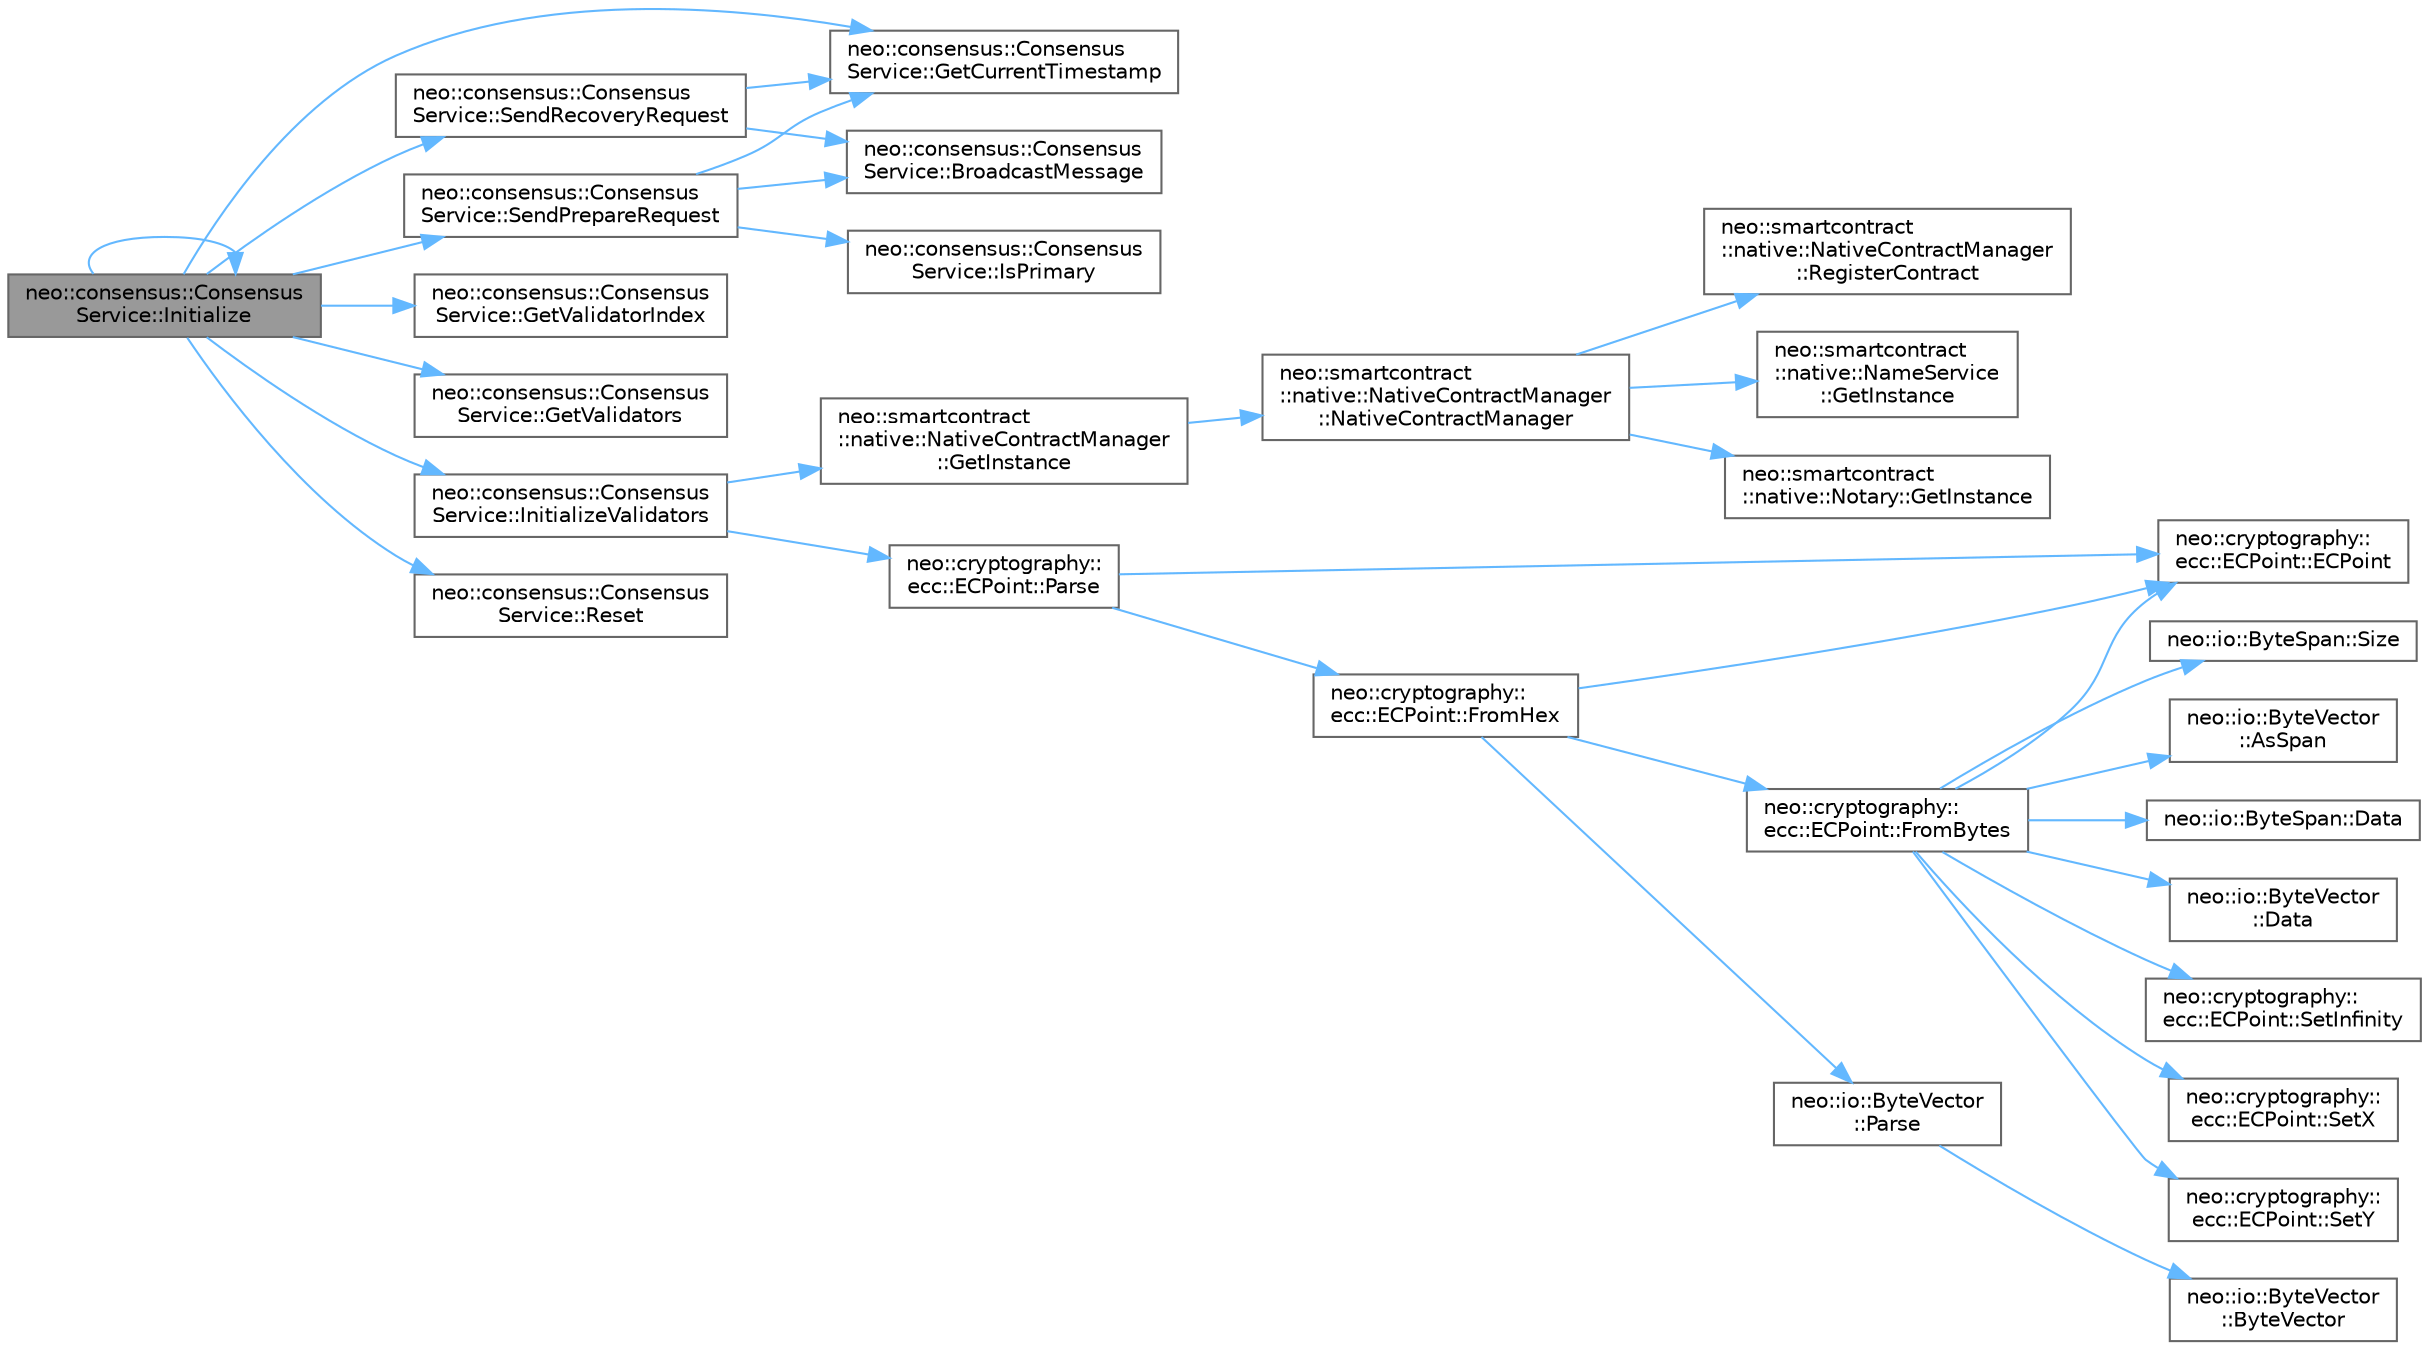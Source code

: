 digraph "neo::consensus::ConsensusService::Initialize"
{
 // LATEX_PDF_SIZE
  bgcolor="transparent";
  edge [fontname=Helvetica,fontsize=10,labelfontname=Helvetica,labelfontsize=10];
  node [fontname=Helvetica,fontsize=10,shape=box,height=0.2,width=0.4];
  rankdir="LR";
  Node1 [id="Node000001",label="neo::consensus::Consensus\lService::Initialize",height=0.2,width=0.4,color="gray40", fillcolor="grey60", style="filled", fontcolor="black",tooltip="Initializes the consensus."];
  Node1 -> Node2 [id="edge34_Node000001_Node000002",color="steelblue1",style="solid",tooltip=" "];
  Node2 [id="Node000002",label="neo::consensus::Consensus\lService::GetCurrentTimestamp",height=0.2,width=0.4,color="grey40", fillcolor="white", style="filled",URL="$classneo_1_1consensus_1_1_consensus_service.html#aedb439ce9277df384ff3b06ffedb26c5",tooltip="Gets the current timestamp."];
  Node1 -> Node3 [id="edge35_Node000001_Node000003",color="steelblue1",style="solid",tooltip=" "];
  Node3 [id="Node000003",label="neo::consensus::Consensus\lService::GetValidatorIndex",height=0.2,width=0.4,color="grey40", fillcolor="white", style="filled",URL="$classneo_1_1consensus_1_1_consensus_service.html#ac49a28f8a457876dd3824ffc7346566d",tooltip="Gets the validator index."];
  Node1 -> Node4 [id="edge36_Node000001_Node000004",color="steelblue1",style="solid",tooltip=" "];
  Node4 [id="Node000004",label="neo::consensus::Consensus\lService::GetValidators",height=0.2,width=0.4,color="grey40", fillcolor="white", style="filled",URL="$classneo_1_1consensus_1_1_consensus_service.html#adb37a17e0d22c9123c2e558c1785f264",tooltip="Gets the validators."];
  Node1 -> Node1 [id="edge37_Node000001_Node000001",color="steelblue1",style="solid",tooltip=" "];
  Node1 -> Node5 [id="edge38_Node000001_Node000005",color="steelblue1",style="solid",tooltip=" "];
  Node5 [id="Node000005",label="neo::consensus::Consensus\lService::InitializeValidators",height=0.2,width=0.4,color="grey40", fillcolor="white", style="filled",URL="$classneo_1_1consensus_1_1_consensus_service.html#aeaa66e6c15fb6e4e573581534cffb842",tooltip="Initializes the validators."];
  Node5 -> Node6 [id="edge39_Node000005_Node000006",color="steelblue1",style="solid",tooltip=" "];
  Node6 [id="Node000006",label="neo::smartcontract\l::native::NativeContractManager\l::GetInstance",height=0.2,width=0.4,color="grey40", fillcolor="white", style="filled",URL="$classneo_1_1smartcontract_1_1native_1_1_native_contract_manager.html#a625f98f56356754afc948c4638310de7",tooltip="Gets the instance."];
  Node6 -> Node7 [id="edge40_Node000006_Node000007",color="steelblue1",style="solid",tooltip=" "];
  Node7 [id="Node000007",label="neo::smartcontract\l::native::NativeContractManager\l::NativeContractManager",height=0.2,width=0.4,color="grey40", fillcolor="white", style="filled",URL="$classneo_1_1smartcontract_1_1native_1_1_native_contract_manager.html#a0a99c45b746bdeede4dc58612deb9a36",tooltip=" "];
  Node7 -> Node8 [id="edge41_Node000007_Node000008",color="steelblue1",style="solid",tooltip=" "];
  Node8 [id="Node000008",label="neo::smartcontract\l::native::NameService\l::GetInstance",height=0.2,width=0.4,color="grey40", fillcolor="white", style="filled",URL="$classneo_1_1smartcontract_1_1native_1_1_name_service.html#a4a17051f47e3e781b9d714b05f275099",tooltip="Gets the instance."];
  Node7 -> Node9 [id="edge42_Node000007_Node000009",color="steelblue1",style="solid",tooltip=" "];
  Node9 [id="Node000009",label="neo::smartcontract\l::native::Notary::GetInstance",height=0.2,width=0.4,color="grey40", fillcolor="white", style="filled",URL="$classneo_1_1smartcontract_1_1native_1_1_notary.html#a65c2b739b0f132b03fe73ec911a98e2e",tooltip="Gets the instance."];
  Node7 -> Node10 [id="edge43_Node000007_Node000010",color="steelblue1",style="solid",tooltip=" "];
  Node10 [id="Node000010",label="neo::smartcontract\l::native::NativeContractManager\l::RegisterContract",height=0.2,width=0.4,color="grey40", fillcolor="white", style="filled",URL="$classneo_1_1smartcontract_1_1native_1_1_native_contract_manager.html#a76618f2ad3e6d3a7a61ec0b4952c62b8",tooltip="Registers a contract."];
  Node5 -> Node11 [id="edge44_Node000005_Node000011",color="steelblue1",style="solid",tooltip=" "];
  Node11 [id="Node000011",label="neo::cryptography::\lecc::ECPoint::Parse",height=0.2,width=0.4,color="grey40", fillcolor="white", style="filled",URL="$classneo_1_1cryptography_1_1ecc_1_1_e_c_point.html#a1c75d3fc7ae853e91db5d592b39a2ebb",tooltip="Parses an ECPoint from a hex string."];
  Node11 -> Node12 [id="edge45_Node000011_Node000012",color="steelblue1",style="solid",tooltip=" "];
  Node12 [id="Node000012",label="neo::cryptography::\lecc::ECPoint::ECPoint",height=0.2,width=0.4,color="grey40", fillcolor="white", style="filled",URL="$classneo_1_1cryptography_1_1ecc_1_1_e_c_point.html#ae4a83f7a5dcc95b65abd3e694adff846",tooltip="Constructs an empty ECPoint."];
  Node11 -> Node13 [id="edge46_Node000011_Node000013",color="steelblue1",style="solid",tooltip=" "];
  Node13 [id="Node000013",label="neo::cryptography::\lecc::ECPoint::FromHex",height=0.2,width=0.4,color="grey40", fillcolor="white", style="filled",URL="$classneo_1_1cryptography_1_1ecc_1_1_e_c_point.html#aee2f331e27180796eeaea7f7a195c7e4",tooltip="Creates an ECPoint from a hex string."];
  Node13 -> Node12 [id="edge47_Node000013_Node000012",color="steelblue1",style="solid",tooltip=" "];
  Node13 -> Node14 [id="edge48_Node000013_Node000014",color="steelblue1",style="solid",tooltip=" "];
  Node14 [id="Node000014",label="neo::cryptography::\lecc::ECPoint::FromBytes",height=0.2,width=0.4,color="grey40", fillcolor="white", style="filled",URL="$classneo_1_1cryptography_1_1ecc_1_1_e_c_point.html#a76149bc8215c7297d3bd54d273bdaaca",tooltip="Creates an ECPoint from a byte array."];
  Node14 -> Node15 [id="edge49_Node000014_Node000015",color="steelblue1",style="solid",tooltip=" "];
  Node15 [id="Node000015",label="neo::io::ByteVector\l::AsSpan",height=0.2,width=0.4,color="grey40", fillcolor="white", style="filled",URL="$classneo_1_1io_1_1_byte_vector.html#a95791d958ed4ec88d32e811b51d90451",tooltip="Converts the ByteVector to a ByteSpan."];
  Node14 -> Node16 [id="edge50_Node000014_Node000016",color="steelblue1",style="solid",tooltip=" "];
  Node16 [id="Node000016",label="neo::io::ByteSpan::Data",height=0.2,width=0.4,color="grey40", fillcolor="white", style="filled",URL="$classneo_1_1io_1_1_byte_span.html#a0285a19eb5cd212ecd1079e0bc5e494c",tooltip="Gets a pointer to the data."];
  Node14 -> Node17 [id="edge51_Node000014_Node000017",color="steelblue1",style="solid",tooltip=" "];
  Node17 [id="Node000017",label="neo::io::ByteVector\l::Data",height=0.2,width=0.4,color="grey40", fillcolor="white", style="filled",URL="$classneo_1_1io_1_1_byte_vector.html#a971af50d2778c4435c924cf4b839e8a1",tooltip="Gets a pointer to the data."];
  Node14 -> Node12 [id="edge52_Node000014_Node000012",color="steelblue1",style="solid",tooltip=" "];
  Node14 -> Node18 [id="edge53_Node000014_Node000018",color="steelblue1",style="solid",tooltip=" "];
  Node18 [id="Node000018",label="neo::cryptography::\lecc::ECPoint::SetInfinity",height=0.2,width=0.4,color="grey40", fillcolor="white", style="filled",URL="$classneo_1_1cryptography_1_1ecc_1_1_e_c_point.html#a1dd6d4a8073b2c4effa350fd1eaecb73",tooltip="Sets whether this point is at infinity."];
  Node14 -> Node19 [id="edge54_Node000014_Node000019",color="steelblue1",style="solid",tooltip=" "];
  Node19 [id="Node000019",label="neo::cryptography::\lecc::ECPoint::SetX",height=0.2,width=0.4,color="grey40", fillcolor="white", style="filled",URL="$classneo_1_1cryptography_1_1ecc_1_1_e_c_point.html#abea50aec908986d1271d824ae00400b7",tooltip="Sets the X coordinate."];
  Node14 -> Node20 [id="edge55_Node000014_Node000020",color="steelblue1",style="solid",tooltip=" "];
  Node20 [id="Node000020",label="neo::cryptography::\lecc::ECPoint::SetY",height=0.2,width=0.4,color="grey40", fillcolor="white", style="filled",URL="$classneo_1_1cryptography_1_1ecc_1_1_e_c_point.html#a052a97ced0b56150a48256bbece321c5",tooltip="Sets the Y coordinate."];
  Node14 -> Node21 [id="edge56_Node000014_Node000021",color="steelblue1",style="solid",tooltip=" "];
  Node21 [id="Node000021",label="neo::io::ByteSpan::Size",height=0.2,width=0.4,color="grey40", fillcolor="white", style="filled",URL="$classneo_1_1io_1_1_byte_span.html#a4a869430800a37dcbeefac6f36468fcb",tooltip="Gets the size of the ByteSpan."];
  Node13 -> Node22 [id="edge57_Node000013_Node000022",color="steelblue1",style="solid",tooltip=" "];
  Node22 [id="Node000022",label="neo::io::ByteVector\l::Parse",height=0.2,width=0.4,color="grey40", fillcolor="white", style="filled",URL="$classneo_1_1io_1_1_byte_vector.html#a242d1da5fa393beea8d3f0a8cd14497b",tooltip="Parses a hexadecimal string into a ByteVector."];
  Node22 -> Node23 [id="edge58_Node000022_Node000023",color="steelblue1",style="solid",tooltip=" "];
  Node23 [id="Node000023",label="neo::io::ByteVector\l::ByteVector",height=0.2,width=0.4,color="grey40", fillcolor="white", style="filled",URL="$classneo_1_1io_1_1_byte_vector.html#a8428939dbf8d0f3bf4047d1e2ee4e7a2",tooltip="Constructs an empty ByteVector."];
  Node1 -> Node24 [id="edge59_Node000001_Node000024",color="steelblue1",style="solid",tooltip=" "];
  Node24 [id="Node000024",label="neo::consensus::Consensus\lService::Reset",height=0.2,width=0.4,color="grey40", fillcolor="white", style="filled",URL="$classneo_1_1consensus_1_1_consensus_service.html#afa9f0c06d6216ef759e1519eb0258e43",tooltip="Resets the consensus."];
  Node1 -> Node25 [id="edge60_Node000001_Node000025",color="steelblue1",style="solid",tooltip=" "];
  Node25 [id="Node000025",label="neo::consensus::Consensus\lService::SendPrepareRequest",height=0.2,width=0.4,color="grey40", fillcolor="white", style="filled",URL="$classneo_1_1consensus_1_1_consensus_service.html#ab2c0694585b01af03f7675f0ff3f26c1",tooltip="Sends a prepare request."];
  Node25 -> Node26 [id="edge61_Node000025_Node000026",color="steelblue1",style="solid",tooltip=" "];
  Node26 [id="Node000026",label="neo::consensus::Consensus\lService::BroadcastMessage",height=0.2,width=0.4,color="grey40", fillcolor="white", style="filled",URL="$classneo_1_1consensus_1_1_consensus_service.html#a8ed426660e58a0c403a4eaff8f551b25",tooltip="Broadcasts a message."];
  Node25 -> Node2 [id="edge62_Node000025_Node000002",color="steelblue1",style="solid",tooltip=" "];
  Node25 -> Node27 [id="edge63_Node000025_Node000027",color="steelblue1",style="solid",tooltip=" "];
  Node27 [id="Node000027",label="neo::consensus::Consensus\lService::IsPrimary",height=0.2,width=0.4,color="grey40", fillcolor="white", style="filled",URL="$classneo_1_1consensus_1_1_consensus_service.html#a6e9d22a631e101084577ccca884691db",tooltip="Checks if the node is primary."];
  Node1 -> Node28 [id="edge64_Node000001_Node000028",color="steelblue1",style="solid",tooltip=" "];
  Node28 [id="Node000028",label="neo::consensus::Consensus\lService::SendRecoveryRequest",height=0.2,width=0.4,color="grey40", fillcolor="white", style="filled",URL="$classneo_1_1consensus_1_1_consensus_service.html#a90f628e0ea2ce57d088340645167dc89",tooltip="Sends a recovery request."];
  Node28 -> Node26 [id="edge65_Node000028_Node000026",color="steelblue1",style="solid",tooltip=" "];
  Node28 -> Node2 [id="edge66_Node000028_Node000002",color="steelblue1",style="solid",tooltip=" "];
}
